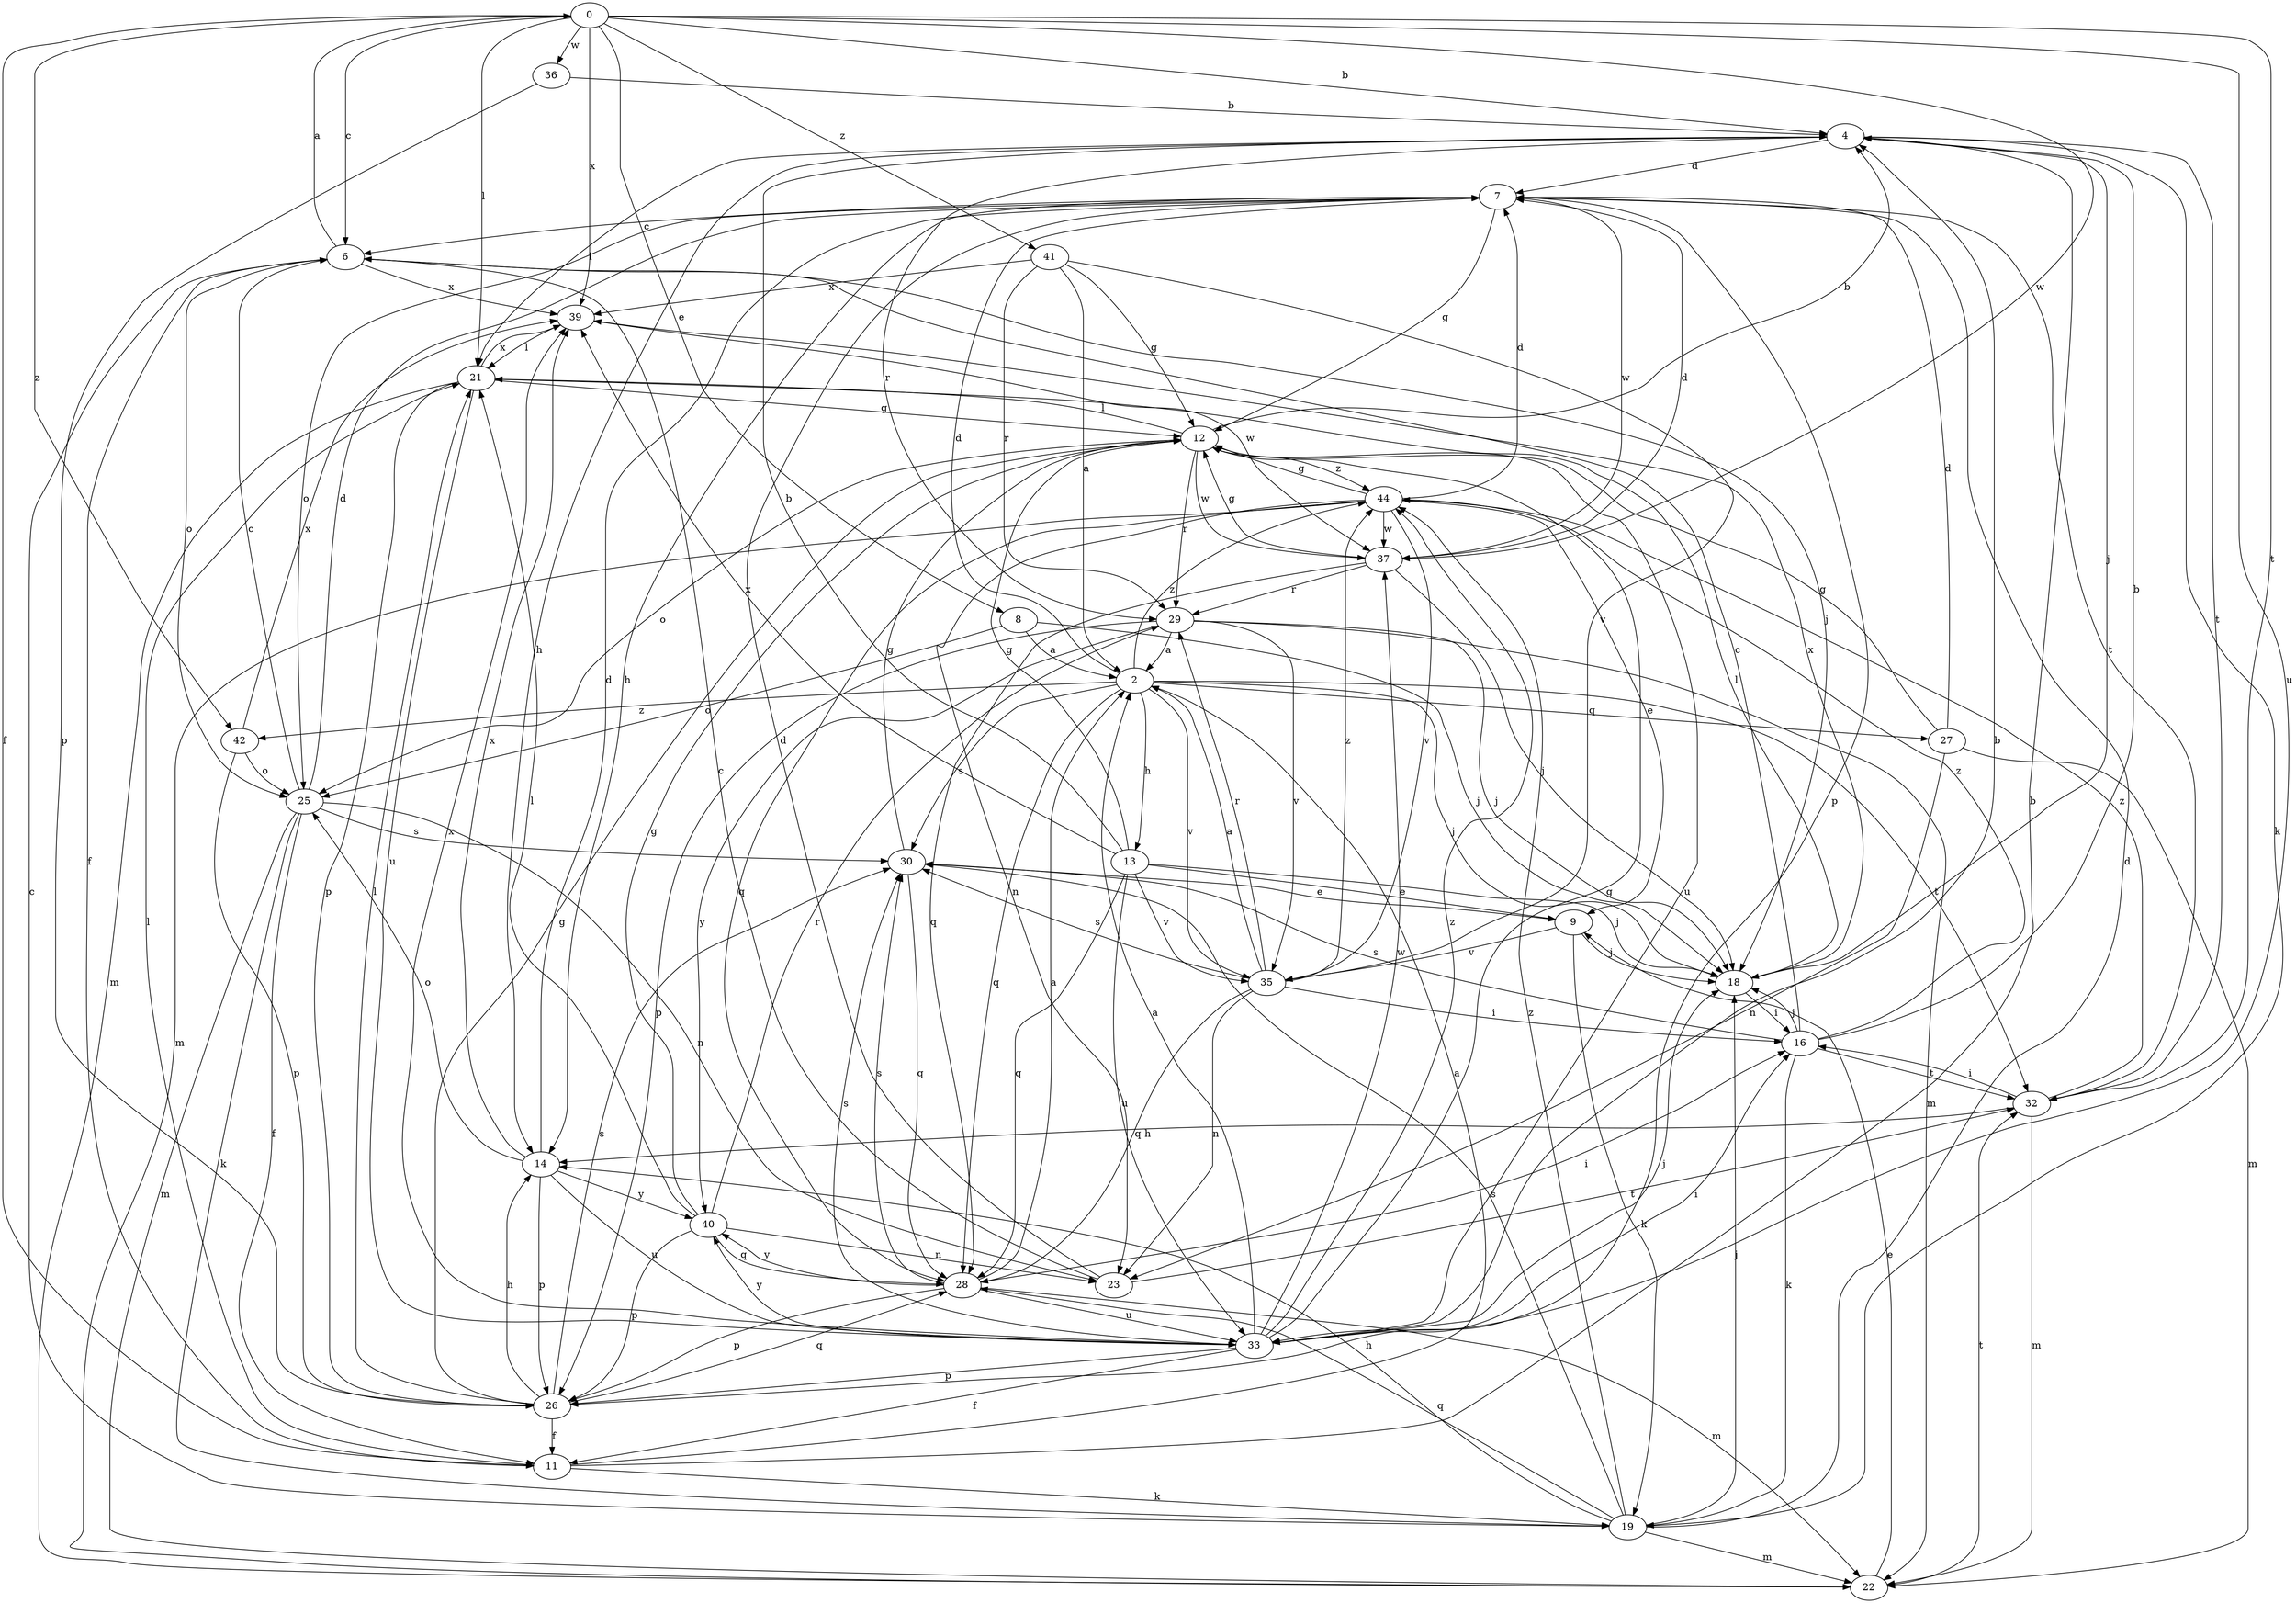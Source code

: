 strict digraph  {
0;
2;
4;
6;
7;
8;
9;
11;
12;
13;
14;
16;
18;
19;
21;
22;
23;
25;
26;
27;
28;
29;
30;
32;
33;
35;
36;
37;
39;
40;
41;
42;
44;
0 -> 4  [label=b];
0 -> 6  [label=c];
0 -> 8  [label=e];
0 -> 11  [label=f];
0 -> 21  [label=l];
0 -> 32  [label=t];
0 -> 33  [label=u];
0 -> 36  [label=w];
0 -> 37  [label=w];
0 -> 39  [label=x];
0 -> 41  [label=z];
0 -> 42  [label=z];
2 -> 7  [label=d];
2 -> 13  [label=h];
2 -> 18  [label=j];
2 -> 27  [label=q];
2 -> 28  [label=q];
2 -> 30  [label=s];
2 -> 32  [label=t];
2 -> 35  [label=v];
2 -> 42  [label=z];
2 -> 44  [label=z];
4 -> 7  [label=d];
4 -> 14  [label=h];
4 -> 18  [label=j];
4 -> 19  [label=k];
4 -> 21  [label=l];
4 -> 29  [label=r];
4 -> 32  [label=t];
6 -> 0  [label=a];
6 -> 11  [label=f];
6 -> 18  [label=j];
6 -> 25  [label=o];
6 -> 39  [label=x];
7 -> 6  [label=c];
7 -> 12  [label=g];
7 -> 14  [label=h];
7 -> 25  [label=o];
7 -> 26  [label=p];
7 -> 32  [label=t];
7 -> 37  [label=w];
8 -> 2  [label=a];
8 -> 18  [label=j];
8 -> 25  [label=o];
9 -> 18  [label=j];
9 -> 19  [label=k];
9 -> 35  [label=v];
11 -> 2  [label=a];
11 -> 4  [label=b];
11 -> 19  [label=k];
11 -> 21  [label=l];
12 -> 4  [label=b];
12 -> 21  [label=l];
12 -> 25  [label=o];
12 -> 29  [label=r];
12 -> 33  [label=u];
12 -> 37  [label=w];
12 -> 44  [label=z];
13 -> 4  [label=b];
13 -> 9  [label=e];
13 -> 12  [label=g];
13 -> 18  [label=j];
13 -> 28  [label=q];
13 -> 33  [label=u];
13 -> 35  [label=v];
13 -> 39  [label=x];
14 -> 7  [label=d];
14 -> 25  [label=o];
14 -> 26  [label=p];
14 -> 33  [label=u];
14 -> 39  [label=x];
14 -> 40  [label=y];
16 -> 4  [label=b];
16 -> 6  [label=c];
16 -> 18  [label=j];
16 -> 19  [label=k];
16 -> 30  [label=s];
16 -> 32  [label=t];
16 -> 44  [label=z];
18 -> 16  [label=i];
18 -> 21  [label=l];
18 -> 39  [label=x];
19 -> 6  [label=c];
19 -> 7  [label=d];
19 -> 14  [label=h];
19 -> 18  [label=j];
19 -> 22  [label=m];
19 -> 28  [label=q];
19 -> 30  [label=s];
19 -> 44  [label=z];
21 -> 12  [label=g];
21 -> 22  [label=m];
21 -> 26  [label=p];
21 -> 33  [label=u];
21 -> 39  [label=x];
22 -> 9  [label=e];
22 -> 32  [label=t];
23 -> 6  [label=c];
23 -> 7  [label=d];
23 -> 32  [label=t];
25 -> 6  [label=c];
25 -> 7  [label=d];
25 -> 11  [label=f];
25 -> 19  [label=k];
25 -> 22  [label=m];
25 -> 23  [label=n];
25 -> 30  [label=s];
26 -> 11  [label=f];
26 -> 12  [label=g];
26 -> 14  [label=h];
26 -> 21  [label=l];
26 -> 28  [label=q];
26 -> 30  [label=s];
27 -> 7  [label=d];
27 -> 12  [label=g];
27 -> 22  [label=m];
27 -> 23  [label=n];
28 -> 2  [label=a];
28 -> 16  [label=i];
28 -> 22  [label=m];
28 -> 26  [label=p];
28 -> 30  [label=s];
28 -> 33  [label=u];
28 -> 40  [label=y];
29 -> 2  [label=a];
29 -> 18  [label=j];
29 -> 22  [label=m];
29 -> 26  [label=p];
29 -> 35  [label=v];
29 -> 40  [label=y];
30 -> 9  [label=e];
30 -> 12  [label=g];
30 -> 28  [label=q];
32 -> 14  [label=h];
32 -> 16  [label=i];
32 -> 22  [label=m];
32 -> 44  [label=z];
33 -> 2  [label=a];
33 -> 4  [label=b];
33 -> 11  [label=f];
33 -> 12  [label=g];
33 -> 16  [label=i];
33 -> 18  [label=j];
33 -> 26  [label=p];
33 -> 30  [label=s];
33 -> 37  [label=w];
33 -> 39  [label=x];
33 -> 40  [label=y];
33 -> 44  [label=z];
35 -> 2  [label=a];
35 -> 16  [label=i];
35 -> 23  [label=n];
35 -> 28  [label=q];
35 -> 29  [label=r];
35 -> 30  [label=s];
35 -> 44  [label=z];
36 -> 4  [label=b];
36 -> 26  [label=p];
37 -> 7  [label=d];
37 -> 12  [label=g];
37 -> 18  [label=j];
37 -> 28  [label=q];
37 -> 29  [label=r];
39 -> 21  [label=l];
39 -> 37  [label=w];
40 -> 12  [label=g];
40 -> 21  [label=l];
40 -> 23  [label=n];
40 -> 26  [label=p];
40 -> 28  [label=q];
40 -> 29  [label=r];
41 -> 2  [label=a];
41 -> 12  [label=g];
41 -> 29  [label=r];
41 -> 35  [label=v];
41 -> 39  [label=x];
42 -> 25  [label=o];
42 -> 26  [label=p];
42 -> 39  [label=x];
44 -> 7  [label=d];
44 -> 9  [label=e];
44 -> 12  [label=g];
44 -> 22  [label=m];
44 -> 23  [label=n];
44 -> 28  [label=q];
44 -> 35  [label=v];
44 -> 37  [label=w];
}
